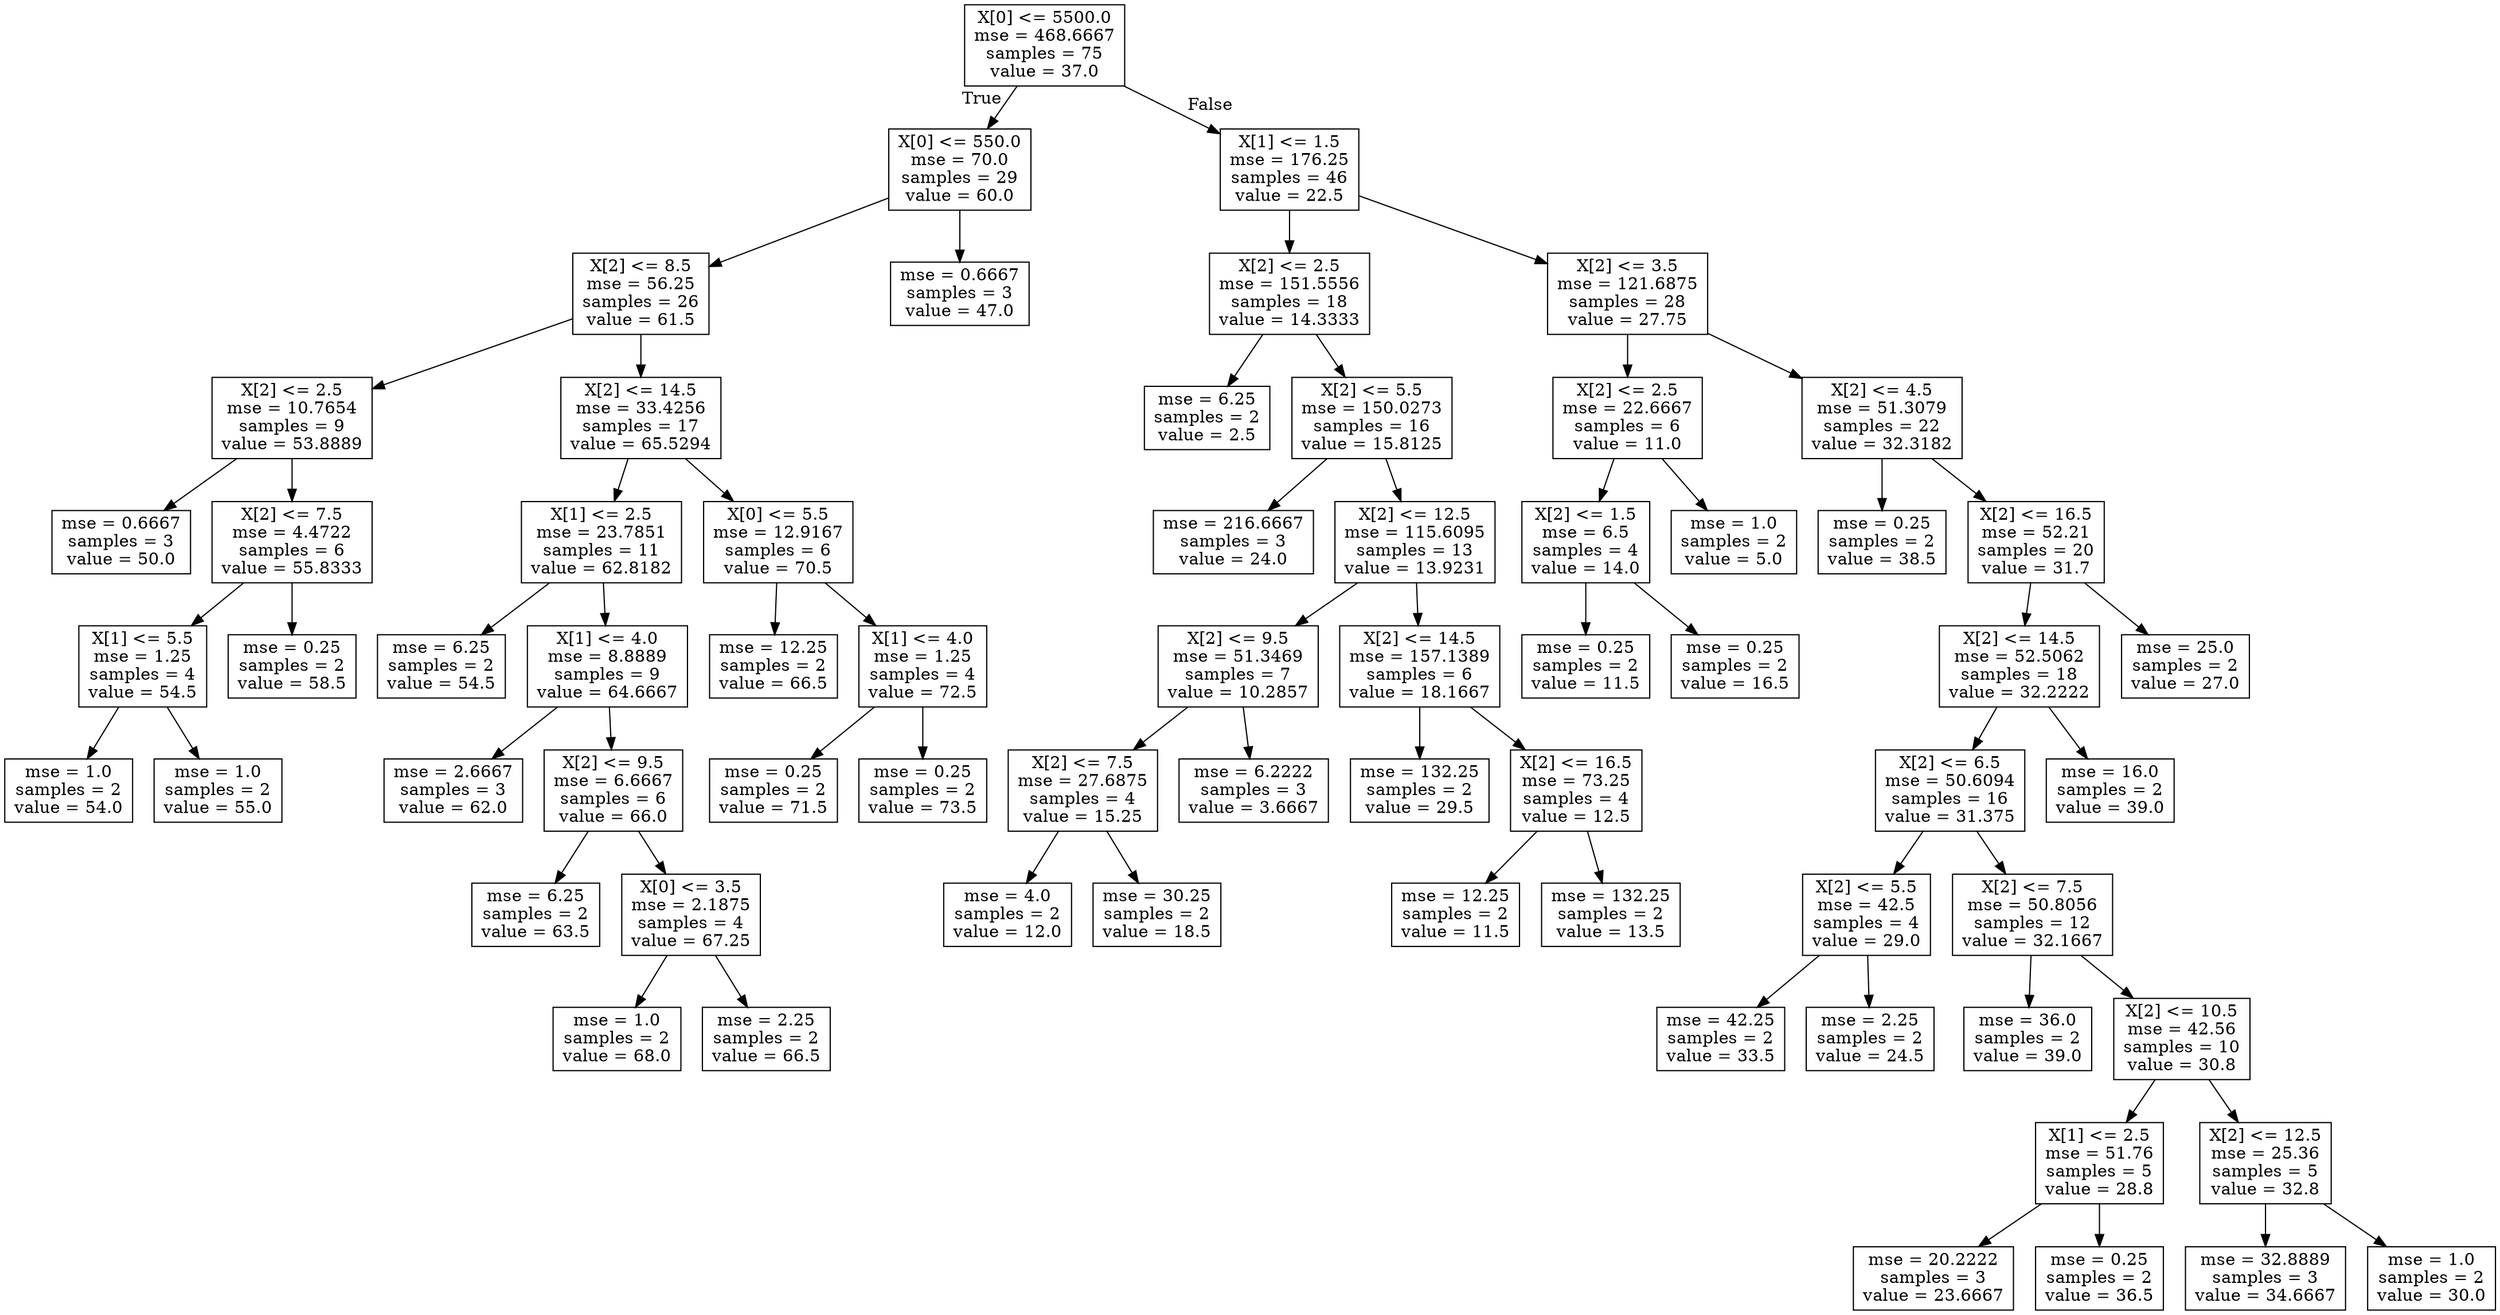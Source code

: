 digraph Tree {
node [shape=box] ;
0 [label="X[0] <= 5500.0\nmse = 468.6667\nsamples = 75\nvalue = 37.0"] ;
1 [label="X[0] <= 550.0\nmse = 70.0\nsamples = 29\nvalue = 60.0"] ;
0 -> 1 [labeldistance=2.5, labelangle=45, headlabel="True"] ;
2 [label="X[2] <= 8.5\nmse = 56.25\nsamples = 26\nvalue = 61.5"] ;
1 -> 2 ;
3 [label="X[2] <= 2.5\nmse = 10.7654\nsamples = 9\nvalue = 53.8889"] ;
2 -> 3 ;
4 [label="mse = 0.6667\nsamples = 3\nvalue = 50.0"] ;
3 -> 4 ;
5 [label="X[2] <= 7.5\nmse = 4.4722\nsamples = 6\nvalue = 55.8333"] ;
3 -> 5 ;
6 [label="X[1] <= 5.5\nmse = 1.25\nsamples = 4\nvalue = 54.5"] ;
5 -> 6 ;
7 [label="mse = 1.0\nsamples = 2\nvalue = 54.0"] ;
6 -> 7 ;
8 [label="mse = 1.0\nsamples = 2\nvalue = 55.0"] ;
6 -> 8 ;
9 [label="mse = 0.25\nsamples = 2\nvalue = 58.5"] ;
5 -> 9 ;
10 [label="X[2] <= 14.5\nmse = 33.4256\nsamples = 17\nvalue = 65.5294"] ;
2 -> 10 ;
11 [label="X[1] <= 2.5\nmse = 23.7851\nsamples = 11\nvalue = 62.8182"] ;
10 -> 11 ;
12 [label="mse = 6.25\nsamples = 2\nvalue = 54.5"] ;
11 -> 12 ;
13 [label="X[1] <= 4.0\nmse = 8.8889\nsamples = 9\nvalue = 64.6667"] ;
11 -> 13 ;
14 [label="mse = 2.6667\nsamples = 3\nvalue = 62.0"] ;
13 -> 14 ;
15 [label="X[2] <= 9.5\nmse = 6.6667\nsamples = 6\nvalue = 66.0"] ;
13 -> 15 ;
16 [label="mse = 6.25\nsamples = 2\nvalue = 63.5"] ;
15 -> 16 ;
17 [label="X[0] <= 3.5\nmse = 2.1875\nsamples = 4\nvalue = 67.25"] ;
15 -> 17 ;
18 [label="mse = 1.0\nsamples = 2\nvalue = 68.0"] ;
17 -> 18 ;
19 [label="mse = 2.25\nsamples = 2\nvalue = 66.5"] ;
17 -> 19 ;
20 [label="X[0] <= 5.5\nmse = 12.9167\nsamples = 6\nvalue = 70.5"] ;
10 -> 20 ;
21 [label="mse = 12.25\nsamples = 2\nvalue = 66.5"] ;
20 -> 21 ;
22 [label="X[1] <= 4.0\nmse = 1.25\nsamples = 4\nvalue = 72.5"] ;
20 -> 22 ;
23 [label="mse = 0.25\nsamples = 2\nvalue = 71.5"] ;
22 -> 23 ;
24 [label="mse = 0.25\nsamples = 2\nvalue = 73.5"] ;
22 -> 24 ;
25 [label="mse = 0.6667\nsamples = 3\nvalue = 47.0"] ;
1 -> 25 ;
26 [label="X[1] <= 1.5\nmse = 176.25\nsamples = 46\nvalue = 22.5"] ;
0 -> 26 [labeldistance=2.5, labelangle=-45, headlabel="False"] ;
27 [label="X[2] <= 2.5\nmse = 151.5556\nsamples = 18\nvalue = 14.3333"] ;
26 -> 27 ;
28 [label="mse = 6.25\nsamples = 2\nvalue = 2.5"] ;
27 -> 28 ;
29 [label="X[2] <= 5.5\nmse = 150.0273\nsamples = 16\nvalue = 15.8125"] ;
27 -> 29 ;
30 [label="mse = 216.6667\nsamples = 3\nvalue = 24.0"] ;
29 -> 30 ;
31 [label="X[2] <= 12.5\nmse = 115.6095\nsamples = 13\nvalue = 13.9231"] ;
29 -> 31 ;
32 [label="X[2] <= 9.5\nmse = 51.3469\nsamples = 7\nvalue = 10.2857"] ;
31 -> 32 ;
33 [label="X[2] <= 7.5\nmse = 27.6875\nsamples = 4\nvalue = 15.25"] ;
32 -> 33 ;
34 [label="mse = 4.0\nsamples = 2\nvalue = 12.0"] ;
33 -> 34 ;
35 [label="mse = 30.25\nsamples = 2\nvalue = 18.5"] ;
33 -> 35 ;
36 [label="mse = 6.2222\nsamples = 3\nvalue = 3.6667"] ;
32 -> 36 ;
37 [label="X[2] <= 14.5\nmse = 157.1389\nsamples = 6\nvalue = 18.1667"] ;
31 -> 37 ;
38 [label="mse = 132.25\nsamples = 2\nvalue = 29.5"] ;
37 -> 38 ;
39 [label="X[2] <= 16.5\nmse = 73.25\nsamples = 4\nvalue = 12.5"] ;
37 -> 39 ;
40 [label="mse = 12.25\nsamples = 2\nvalue = 11.5"] ;
39 -> 40 ;
41 [label="mse = 132.25\nsamples = 2\nvalue = 13.5"] ;
39 -> 41 ;
42 [label="X[2] <= 3.5\nmse = 121.6875\nsamples = 28\nvalue = 27.75"] ;
26 -> 42 ;
43 [label="X[2] <= 2.5\nmse = 22.6667\nsamples = 6\nvalue = 11.0"] ;
42 -> 43 ;
44 [label="X[2] <= 1.5\nmse = 6.5\nsamples = 4\nvalue = 14.0"] ;
43 -> 44 ;
45 [label="mse = 0.25\nsamples = 2\nvalue = 11.5"] ;
44 -> 45 ;
46 [label="mse = 0.25\nsamples = 2\nvalue = 16.5"] ;
44 -> 46 ;
47 [label="mse = 1.0\nsamples = 2\nvalue = 5.0"] ;
43 -> 47 ;
48 [label="X[2] <= 4.5\nmse = 51.3079\nsamples = 22\nvalue = 32.3182"] ;
42 -> 48 ;
49 [label="mse = 0.25\nsamples = 2\nvalue = 38.5"] ;
48 -> 49 ;
50 [label="X[2] <= 16.5\nmse = 52.21\nsamples = 20\nvalue = 31.7"] ;
48 -> 50 ;
51 [label="X[2] <= 14.5\nmse = 52.5062\nsamples = 18\nvalue = 32.2222"] ;
50 -> 51 ;
52 [label="X[2] <= 6.5\nmse = 50.6094\nsamples = 16\nvalue = 31.375"] ;
51 -> 52 ;
53 [label="X[2] <= 5.5\nmse = 42.5\nsamples = 4\nvalue = 29.0"] ;
52 -> 53 ;
54 [label="mse = 42.25\nsamples = 2\nvalue = 33.5"] ;
53 -> 54 ;
55 [label="mse = 2.25\nsamples = 2\nvalue = 24.5"] ;
53 -> 55 ;
56 [label="X[2] <= 7.5\nmse = 50.8056\nsamples = 12\nvalue = 32.1667"] ;
52 -> 56 ;
57 [label="mse = 36.0\nsamples = 2\nvalue = 39.0"] ;
56 -> 57 ;
58 [label="X[2] <= 10.5\nmse = 42.56\nsamples = 10\nvalue = 30.8"] ;
56 -> 58 ;
59 [label="X[1] <= 2.5\nmse = 51.76\nsamples = 5\nvalue = 28.8"] ;
58 -> 59 ;
60 [label="mse = 20.2222\nsamples = 3\nvalue = 23.6667"] ;
59 -> 60 ;
61 [label="mse = 0.25\nsamples = 2\nvalue = 36.5"] ;
59 -> 61 ;
62 [label="X[2] <= 12.5\nmse = 25.36\nsamples = 5\nvalue = 32.8"] ;
58 -> 62 ;
63 [label="mse = 32.8889\nsamples = 3\nvalue = 34.6667"] ;
62 -> 63 ;
64 [label="mse = 1.0\nsamples = 2\nvalue = 30.0"] ;
62 -> 64 ;
65 [label="mse = 16.0\nsamples = 2\nvalue = 39.0"] ;
51 -> 65 ;
66 [label="mse = 25.0\nsamples = 2\nvalue = 27.0"] ;
50 -> 66 ;
}